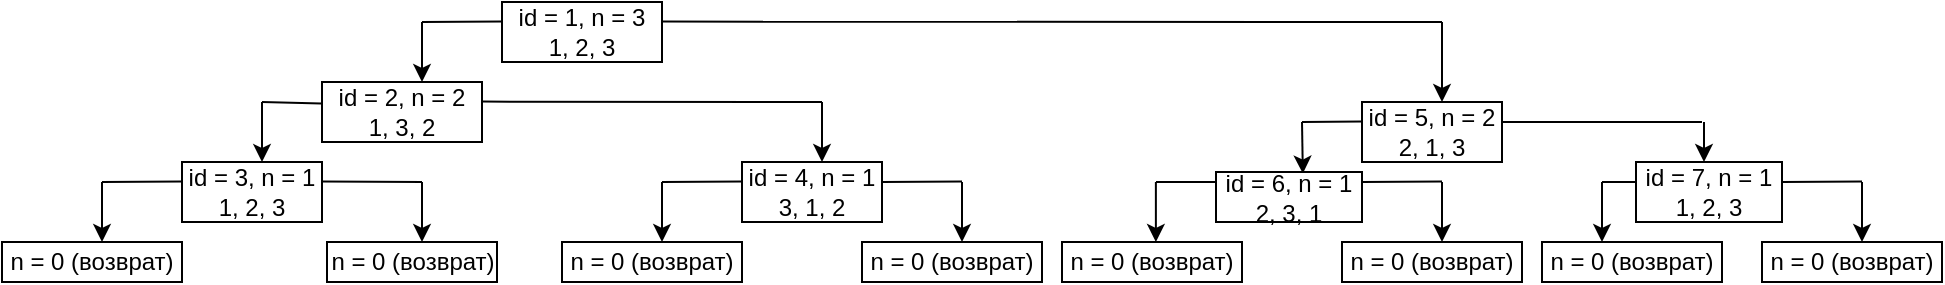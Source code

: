 <mxfile version="23.0.2" type="device">
  <diagram name="Страница — 1" id="s3EfynE0Lmu_Qf4Vh0BE">
    <mxGraphModel dx="989" dy="582" grid="1" gridSize="10" guides="1" tooltips="1" connect="1" arrows="1" fold="1" page="1" pageScale="1" pageWidth="827" pageHeight="1169" math="0" shadow="0">
      <root>
        <mxCell id="0" />
        <mxCell id="1" parent="0" />
        <mxCell id="OE6n2S07r0290rKV6QJE-1" value="id = 1, n = 3&lt;br&gt;1, 2, 3" style="rounded=0;whiteSpace=wrap;html=1;" parent="1" vertex="1">
          <mxGeometry x="360" y="40" width="80" height="30" as="geometry" />
        </mxCell>
        <mxCell id="OE6n2S07r0290rKV6QJE-3" value="" style="endArrow=none;html=1;rounded=0;" parent="1" edge="1">
          <mxGeometry width="50" height="50" relative="1" as="geometry">
            <mxPoint x="320" y="50" as="sourcePoint" />
            <mxPoint x="360" y="49.8" as="targetPoint" />
          </mxGeometry>
        </mxCell>
        <mxCell id="OE6n2S07r0290rKV6QJE-4" value="" style="endArrow=classic;html=1;rounded=0;" parent="1" edge="1">
          <mxGeometry width="50" height="50" relative="1" as="geometry">
            <mxPoint x="320" y="50" as="sourcePoint" />
            <mxPoint x="320" y="80" as="targetPoint" />
          </mxGeometry>
        </mxCell>
        <mxCell id="OE6n2S07r0290rKV6QJE-5" value="id = 2, n = 2&lt;br&gt;1, 3, 2" style="rounded=0;whiteSpace=wrap;html=1;" parent="1" vertex="1">
          <mxGeometry x="270" y="80" width="80" height="30" as="geometry" />
        </mxCell>
        <mxCell id="OE6n2S07r0290rKV6QJE-6" value="" style="endArrow=none;html=1;rounded=0;entryX=-0.005;entryY=0.36;entryDx=0;entryDy=0;entryPerimeter=0;" parent="1" edge="1" target="OE6n2S07r0290rKV6QJE-5">
          <mxGeometry width="50" height="50" relative="1" as="geometry">
            <mxPoint x="240" y="90" as="sourcePoint" />
            <mxPoint x="280" y="89.8" as="targetPoint" />
          </mxGeometry>
        </mxCell>
        <mxCell id="OE6n2S07r0290rKV6QJE-7" value="" style="endArrow=classic;html=1;rounded=0;" parent="1" edge="1">
          <mxGeometry width="50" height="50" relative="1" as="geometry">
            <mxPoint x="240" y="90" as="sourcePoint" />
            <mxPoint x="240" y="120" as="targetPoint" />
          </mxGeometry>
        </mxCell>
        <mxCell id="OE6n2S07r0290rKV6QJE-8" value="id = 3, n = 1&lt;br&gt;1, 2, 3" style="rounded=0;whiteSpace=wrap;html=1;" parent="1" vertex="1">
          <mxGeometry x="200" y="120" width="70" height="30" as="geometry" />
        </mxCell>
        <mxCell id="OE6n2S07r0290rKV6QJE-9" value="" style="endArrow=none;html=1;rounded=0;" parent="1" edge="1">
          <mxGeometry width="50" height="50" relative="1" as="geometry">
            <mxPoint x="160" y="130" as="sourcePoint" />
            <mxPoint x="200" y="129.8" as="targetPoint" />
          </mxGeometry>
        </mxCell>
        <mxCell id="OE6n2S07r0290rKV6QJE-10" value="" style="endArrow=classic;html=1;rounded=0;" parent="1" edge="1">
          <mxGeometry width="50" height="50" relative="1" as="geometry">
            <mxPoint x="160" y="130" as="sourcePoint" />
            <mxPoint x="160" y="160" as="targetPoint" />
          </mxGeometry>
        </mxCell>
        <mxCell id="OE6n2S07r0290rKV6QJE-11" value="n = 0 (возврат)" style="rounded=0;whiteSpace=wrap;html=1;" parent="1" vertex="1">
          <mxGeometry x="110" y="160" width="90" height="20" as="geometry" />
        </mxCell>
        <mxCell id="OE6n2S07r0290rKV6QJE-12" value="" style="endArrow=none;html=1;rounded=0;" parent="1" edge="1">
          <mxGeometry width="50" height="50" relative="1" as="geometry">
            <mxPoint x="270" y="129.8" as="sourcePoint" />
            <mxPoint x="320" y="130" as="targetPoint" />
          </mxGeometry>
        </mxCell>
        <mxCell id="OE6n2S07r0290rKV6QJE-13" value="" style="endArrow=classic;html=1;rounded=0;" parent="1" edge="1">
          <mxGeometry width="50" height="50" relative="1" as="geometry">
            <mxPoint x="320" y="130" as="sourcePoint" />
            <mxPoint x="320" y="160" as="targetPoint" />
          </mxGeometry>
        </mxCell>
        <mxCell id="OE6n2S07r0290rKV6QJE-14" value="n = 0 (возврат)" style="rounded=0;whiteSpace=wrap;html=1;" parent="1" vertex="1">
          <mxGeometry x="272.5" y="160" width="85" height="20" as="geometry" />
        </mxCell>
        <mxCell id="OE6n2S07r0290rKV6QJE-15" value="" style="endArrow=none;html=1;rounded=0;" parent="1" edge="1">
          <mxGeometry width="50" height="50" relative="1" as="geometry">
            <mxPoint x="350" y="89.8" as="sourcePoint" />
            <mxPoint x="520" y="90" as="targetPoint" />
          </mxGeometry>
        </mxCell>
        <mxCell id="OE6n2S07r0290rKV6QJE-16" value="" style="endArrow=classic;html=1;rounded=0;" parent="1" edge="1">
          <mxGeometry width="50" height="50" relative="1" as="geometry">
            <mxPoint x="520" y="90" as="sourcePoint" />
            <mxPoint x="520" y="120" as="targetPoint" />
          </mxGeometry>
        </mxCell>
        <mxCell id="OE6n2S07r0290rKV6QJE-17" value="id = 4, n = 1&lt;br&gt;3, 1, 2" style="rounded=0;whiteSpace=wrap;html=1;" parent="1" vertex="1">
          <mxGeometry x="480" y="120" width="70" height="30" as="geometry" />
        </mxCell>
        <mxCell id="OE6n2S07r0290rKV6QJE-18" value="" style="endArrow=none;html=1;rounded=0;" parent="1" edge="1">
          <mxGeometry width="50" height="50" relative="1" as="geometry">
            <mxPoint x="440" y="130" as="sourcePoint" />
            <mxPoint x="480" y="129.8" as="targetPoint" />
          </mxGeometry>
        </mxCell>
        <mxCell id="OE6n2S07r0290rKV6QJE-19" value="" style="endArrow=classic;html=1;rounded=0;" parent="1" edge="1">
          <mxGeometry width="50" height="50" relative="1" as="geometry">
            <mxPoint x="440" y="130" as="sourcePoint" />
            <mxPoint x="440" y="160" as="targetPoint" />
          </mxGeometry>
        </mxCell>
        <mxCell id="OE6n2S07r0290rKV6QJE-20" value="n = 0 (возврат)" style="rounded=0;whiteSpace=wrap;html=1;" parent="1" vertex="1">
          <mxGeometry x="390" y="160" width="90" height="20" as="geometry" />
        </mxCell>
        <mxCell id="OE6n2S07r0290rKV6QJE-21" value="" style="endArrow=none;html=1;rounded=0;" parent="1" edge="1">
          <mxGeometry width="50" height="50" relative="1" as="geometry">
            <mxPoint x="550" y="130" as="sourcePoint" />
            <mxPoint x="590" y="129.8" as="targetPoint" />
          </mxGeometry>
        </mxCell>
        <mxCell id="OE6n2S07r0290rKV6QJE-22" value="" style="endArrow=classic;html=1;rounded=0;" parent="1" edge="1">
          <mxGeometry width="50" height="50" relative="1" as="geometry">
            <mxPoint x="590" y="130" as="sourcePoint" />
            <mxPoint x="590" y="160" as="targetPoint" />
          </mxGeometry>
        </mxCell>
        <mxCell id="OE6n2S07r0290rKV6QJE-23" value="n = 0 (возврат)" style="rounded=0;whiteSpace=wrap;html=1;" parent="1" vertex="1">
          <mxGeometry x="540" y="160" width="90" height="20" as="geometry" />
        </mxCell>
        <mxCell id="OE6n2S07r0290rKV6QJE-24" value="" style="endArrow=none;html=1;rounded=0;" parent="1" edge="1">
          <mxGeometry width="50" height="50" relative="1" as="geometry">
            <mxPoint x="440" y="49.8" as="sourcePoint" />
            <mxPoint x="830" y="50" as="targetPoint" />
          </mxGeometry>
        </mxCell>
        <mxCell id="OE6n2S07r0290rKV6QJE-25" value="" style="endArrow=classic;html=1;rounded=0;" parent="1" edge="1">
          <mxGeometry width="50" height="50" relative="1" as="geometry">
            <mxPoint x="830" y="50" as="sourcePoint" />
            <mxPoint x="830" y="90" as="targetPoint" />
          </mxGeometry>
        </mxCell>
        <mxCell id="OE6n2S07r0290rKV6QJE-26" value="id = 5, n = 2&lt;br&gt;2, 1, 3" style="rounded=0;whiteSpace=wrap;html=1;" parent="1" vertex="1">
          <mxGeometry x="790" y="90" width="70" height="30" as="geometry" />
        </mxCell>
        <mxCell id="OE6n2S07r0290rKV6QJE-27" value="" style="endArrow=none;html=1;rounded=0;" parent="1" edge="1">
          <mxGeometry width="50" height="50" relative="1" as="geometry">
            <mxPoint x="760" y="100" as="sourcePoint" />
            <mxPoint x="790" y="99.8" as="targetPoint" />
          </mxGeometry>
        </mxCell>
        <mxCell id="OE6n2S07r0290rKV6QJE-28" value="" style="endArrow=classic;html=1;rounded=0;entryX=0.595;entryY=0.03;entryDx=0;entryDy=0;entryPerimeter=0;" parent="1" edge="1" target="OE6n2S07r0290rKV6QJE-29">
          <mxGeometry width="50" height="50" relative="1" as="geometry">
            <mxPoint x="760" y="100" as="sourcePoint" />
            <mxPoint x="760" y="120" as="targetPoint" />
          </mxGeometry>
        </mxCell>
        <mxCell id="OE6n2S07r0290rKV6QJE-29" value="id = 6, n = 1&lt;br&gt;2, 3, 1" style="rounded=0;whiteSpace=wrap;html=1;" parent="1" vertex="1">
          <mxGeometry x="717" y="125" width="73" height="25" as="geometry" />
        </mxCell>
        <mxCell id="OE6n2S07r0290rKV6QJE-30" value="" style="endArrow=none;html=1;rounded=0;" parent="1" edge="1">
          <mxGeometry width="50" height="50" relative="1" as="geometry">
            <mxPoint x="687" y="130" as="sourcePoint" />
            <mxPoint x="717" y="130" as="targetPoint" />
          </mxGeometry>
        </mxCell>
        <mxCell id="OE6n2S07r0290rKV6QJE-31" value="" style="endArrow=classic;html=1;rounded=0;" parent="1" edge="1">
          <mxGeometry width="50" height="50" relative="1" as="geometry">
            <mxPoint x="686.94" y="130" as="sourcePoint" />
            <mxPoint x="686.94" y="160" as="targetPoint" />
          </mxGeometry>
        </mxCell>
        <mxCell id="OE6n2S07r0290rKV6QJE-32" value="n = 0 (возврат)" style="rounded=0;whiteSpace=wrap;html=1;" parent="1" vertex="1">
          <mxGeometry x="640" y="160" width="90" height="20" as="geometry" />
        </mxCell>
        <mxCell id="OE6n2S07r0290rKV6QJE-34" value="" style="endArrow=none;html=1;rounded=0;" parent="1" edge="1">
          <mxGeometry width="50" height="50" relative="1" as="geometry">
            <mxPoint x="790" y="130" as="sourcePoint" />
            <mxPoint x="830" y="129.8" as="targetPoint" />
          </mxGeometry>
        </mxCell>
        <mxCell id="OE6n2S07r0290rKV6QJE-35" value="" style="endArrow=classic;html=1;rounded=0;" parent="1" edge="1">
          <mxGeometry width="50" height="50" relative="1" as="geometry">
            <mxPoint x="830" y="130" as="sourcePoint" />
            <mxPoint x="830" y="160" as="targetPoint" />
          </mxGeometry>
        </mxCell>
        <mxCell id="OE6n2S07r0290rKV6QJE-36" value="n = 0 (возврат)" style="rounded=0;whiteSpace=wrap;html=1;" parent="1" vertex="1">
          <mxGeometry x="780" y="160" width="90" height="20" as="geometry" />
        </mxCell>
        <mxCell id="OE6n2S07r0290rKV6QJE-37" value="" style="endArrow=none;html=1;rounded=0;" parent="1" edge="1">
          <mxGeometry width="50" height="50" relative="1" as="geometry">
            <mxPoint x="860" y="100" as="sourcePoint" />
            <mxPoint x="960" y="100" as="targetPoint" />
          </mxGeometry>
        </mxCell>
        <mxCell id="OE6n2S07r0290rKV6QJE-39" value="" style="endArrow=classic;html=1;rounded=0;" parent="1" edge="1">
          <mxGeometry width="50" height="50" relative="1" as="geometry">
            <mxPoint x="961" y="100" as="sourcePoint" />
            <mxPoint x="961" y="120" as="targetPoint" />
          </mxGeometry>
        </mxCell>
        <mxCell id="OE6n2S07r0290rKV6QJE-40" value="id = 7, n = 1&lt;br&gt;1, 2, 3" style="rounded=0;whiteSpace=wrap;html=1;" parent="1" vertex="1">
          <mxGeometry x="927" y="120" width="73" height="30" as="geometry" />
        </mxCell>
        <mxCell id="OE6n2S07r0290rKV6QJE-41" value="" style="endArrow=none;html=1;rounded=0;" parent="1" edge="1">
          <mxGeometry width="50" height="50" relative="1" as="geometry">
            <mxPoint x="910" y="130" as="sourcePoint" />
            <mxPoint x="927" y="130" as="targetPoint" />
          </mxGeometry>
        </mxCell>
        <mxCell id="OE6n2S07r0290rKV6QJE-42" value="" style="endArrow=classic;html=1;rounded=0;" parent="1" edge="1">
          <mxGeometry width="50" height="50" relative="1" as="geometry">
            <mxPoint x="910" y="130" as="sourcePoint" />
            <mxPoint x="910" y="160" as="targetPoint" />
          </mxGeometry>
        </mxCell>
        <mxCell id="OE6n2S07r0290rKV6QJE-43" value="n = 0 (возврат)" style="rounded=0;whiteSpace=wrap;html=1;" parent="1" vertex="1">
          <mxGeometry x="880" y="160" width="90" height="20" as="geometry" />
        </mxCell>
        <mxCell id="OE6n2S07r0290rKV6QJE-44" value="" style="endArrow=none;html=1;rounded=0;" parent="1" edge="1">
          <mxGeometry width="50" height="50" relative="1" as="geometry">
            <mxPoint x="1000" y="130" as="sourcePoint" />
            <mxPoint x="1040" y="129.8" as="targetPoint" />
          </mxGeometry>
        </mxCell>
        <mxCell id="OE6n2S07r0290rKV6QJE-45" value="" style="endArrow=classic;html=1;rounded=0;" parent="1" edge="1">
          <mxGeometry width="50" height="50" relative="1" as="geometry">
            <mxPoint x="1040" y="130" as="sourcePoint" />
            <mxPoint x="1040" y="160" as="targetPoint" />
          </mxGeometry>
        </mxCell>
        <mxCell id="OE6n2S07r0290rKV6QJE-46" value="n = 0 (возврат)" style="rounded=0;whiteSpace=wrap;html=1;" parent="1" vertex="1">
          <mxGeometry x="990" y="160" width="90" height="20" as="geometry" />
        </mxCell>
      </root>
    </mxGraphModel>
  </diagram>
</mxfile>
